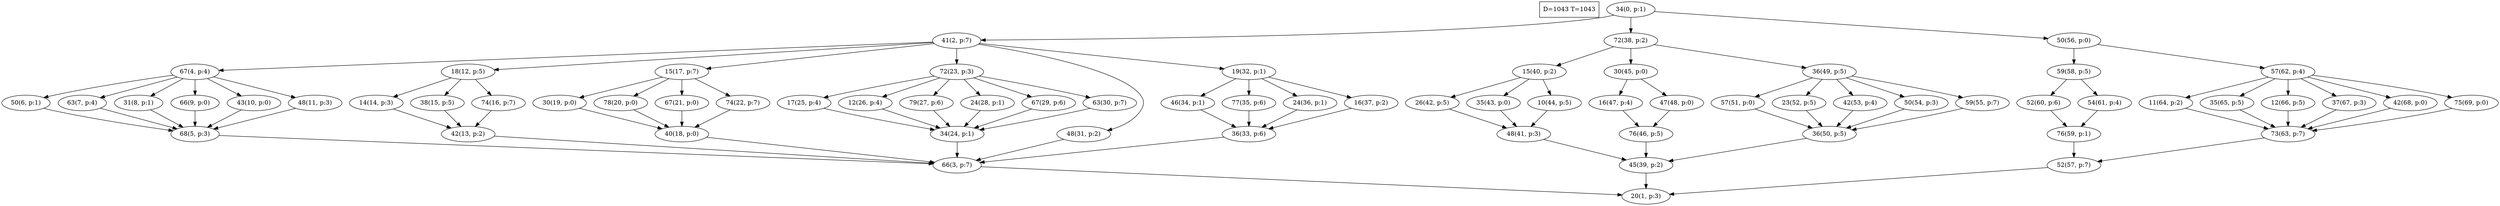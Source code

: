 digraph Task {
i [shape=box, label="D=1043 T=1043"]; 
0 [label="34(0, p:1)"];
1 [label="20(1, p:3)"];
2 [label="41(2, p:7)"];
3 [label="66(3, p:7)"];
4 [label="67(4, p:4)"];
5 [label="68(5, p:3)"];
6 [label="50(6, p:1)"];
7 [label="63(7, p:4)"];
8 [label="31(8, p:1)"];
9 [label="66(9, p:0)"];
10 [label="43(10, p:0)"];
11 [label="48(11, p:3)"];
12 [label="18(12, p:5)"];
13 [label="42(13, p:2)"];
14 [label="14(14, p:3)"];
15 [label="38(15, p:5)"];
16 [label="74(16, p:7)"];
17 [label="15(17, p:7)"];
18 [label="40(18, p:0)"];
19 [label="30(19, p:0)"];
20 [label="78(20, p:0)"];
21 [label="67(21, p:0)"];
22 [label="74(22, p:7)"];
23 [label="72(23, p:3)"];
24 [label="34(24, p:1)"];
25 [label="17(25, p:4)"];
26 [label="12(26, p:4)"];
27 [label="79(27, p:6)"];
28 [label="24(28, p:1)"];
29 [label="67(29, p:6)"];
30 [label="63(30, p:7)"];
31 [label="48(31, p:2)"];
32 [label="19(32, p:1)"];
33 [label="36(33, p:6)"];
34 [label="46(34, p:1)"];
35 [label="77(35, p:6)"];
36 [label="24(36, p:1)"];
37 [label="16(37, p:2)"];
38 [label="72(38, p:2)"];
39 [label="45(39, p:2)"];
40 [label="15(40, p:2)"];
41 [label="48(41, p:3)"];
42 [label="26(42, p:5)"];
43 [label="35(43, p:0)"];
44 [label="10(44, p:5)"];
45 [label="30(45, p:0)"];
46 [label="76(46, p:5)"];
47 [label="16(47, p:4)"];
48 [label="47(48, p:0)"];
49 [label="36(49, p:5)"];
50 [label="36(50, p:5)"];
51 [label="57(51, p:0)"];
52 [label="23(52, p:5)"];
53 [label="42(53, p:4)"];
54 [label="50(54, p:3)"];
55 [label="59(55, p:7)"];
56 [label="50(56, p:0)"];
57 [label="52(57, p:7)"];
58 [label="59(58, p:5)"];
59 [label="76(59, p:1)"];
60 [label="52(60, p:6)"];
61 [label="54(61, p:4)"];
62 [label="57(62, p:4)"];
63 [label="73(63, p:7)"];
64 [label="11(64, p:2)"];
65 [label="35(65, p:5)"];
66 [label="12(66, p:5)"];
67 [label="37(67, p:3)"];
68 [label="42(68, p:0)"];
69 [label="75(69, p:0)"];
0 -> 2;
0 -> 38;
0 -> 56;
2 -> 4;
2 -> 12;
2 -> 17;
2 -> 23;
2 -> 31;
2 -> 32;
3 -> 1;
4 -> 6;
4 -> 7;
4 -> 8;
4 -> 9;
4 -> 10;
4 -> 11;
5 -> 3;
6 -> 5;
7 -> 5;
8 -> 5;
9 -> 5;
10 -> 5;
11 -> 5;
12 -> 14;
12 -> 15;
12 -> 16;
13 -> 3;
14 -> 13;
15 -> 13;
16 -> 13;
17 -> 19;
17 -> 20;
17 -> 21;
17 -> 22;
18 -> 3;
19 -> 18;
20 -> 18;
21 -> 18;
22 -> 18;
23 -> 25;
23 -> 26;
23 -> 27;
23 -> 28;
23 -> 29;
23 -> 30;
24 -> 3;
25 -> 24;
26 -> 24;
27 -> 24;
28 -> 24;
29 -> 24;
30 -> 24;
31 -> 3;
32 -> 34;
32 -> 35;
32 -> 36;
32 -> 37;
33 -> 3;
34 -> 33;
35 -> 33;
36 -> 33;
37 -> 33;
38 -> 40;
38 -> 45;
38 -> 49;
39 -> 1;
40 -> 42;
40 -> 43;
40 -> 44;
41 -> 39;
42 -> 41;
43 -> 41;
44 -> 41;
45 -> 47;
45 -> 48;
46 -> 39;
47 -> 46;
48 -> 46;
49 -> 51;
49 -> 52;
49 -> 53;
49 -> 54;
49 -> 55;
50 -> 39;
51 -> 50;
52 -> 50;
53 -> 50;
54 -> 50;
55 -> 50;
56 -> 58;
56 -> 62;
57 -> 1;
58 -> 60;
58 -> 61;
59 -> 57;
60 -> 59;
61 -> 59;
62 -> 64;
62 -> 65;
62 -> 66;
62 -> 67;
62 -> 68;
62 -> 69;
63 -> 57;
64 -> 63;
65 -> 63;
66 -> 63;
67 -> 63;
68 -> 63;
69 -> 63;
}